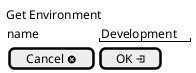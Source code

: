 @startuml

salt
{
  Get Environment
  {
      name | "Development"
      [ Cancel <&circle-x>] | [ OK <&account-login> ]
  }
}
@enduml
